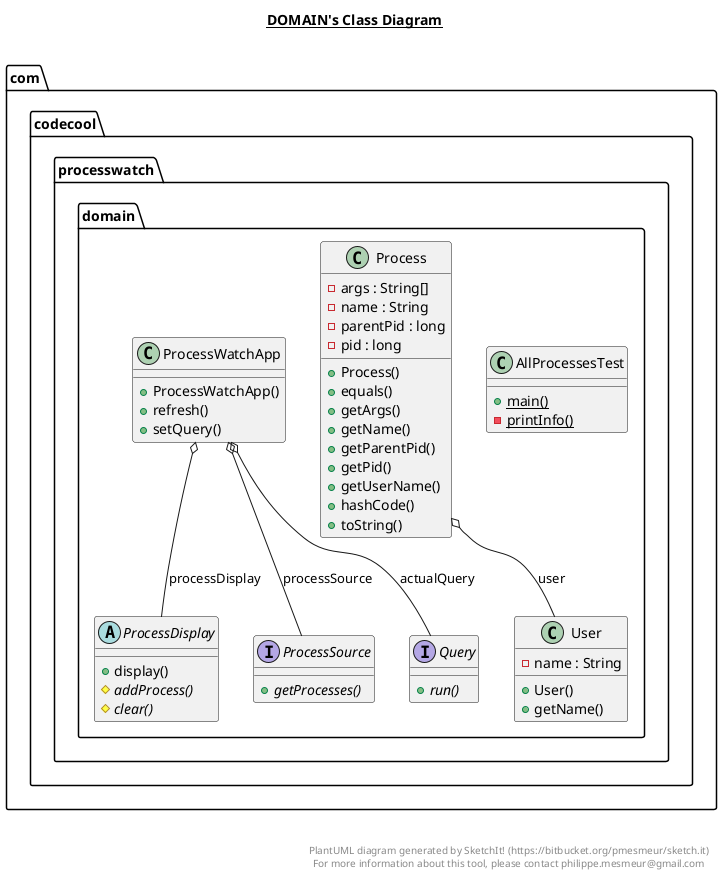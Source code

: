 @startuml

title __DOMAIN's Class Diagram__\n

  namespace com.codecool.processwatch.domain {
    class com.codecool.processwatch.domain.AllProcessesTest {
        {static} + main()
        {static} - printInfo()
    }
  }
  

  namespace com.codecool.processwatch.domain {
    class com.codecool.processwatch.domain.Process {
        - args : String[]
        - name : String
        - parentPid : long
        - pid : long
        + Process()
        + equals()
        + getArgs()
        + getName()
        + getParentPid()
        + getPid()
        + getUserName()
        + hashCode()
        + toString()
    }
  }
  

  namespace com.codecool.processwatch.domain {
    abstract class com.codecool.processwatch.domain.ProcessDisplay {
        + display()
        {abstract} # addProcess()
        {abstract} # clear()
    }
  }
  

  namespace com.codecool.processwatch.domain {
    interface com.codecool.processwatch.domain.ProcessSource {
        {abstract} + getProcesses()
    }
  }
  

  namespace com.codecool.processwatch.domain {
    class com.codecool.processwatch.domain.ProcessWatchApp {
        + ProcessWatchApp()
        + refresh()
        + setQuery()
    }
  }
  

  namespace com.codecool.processwatch.domain {
    interface com.codecool.processwatch.domain.Query {
        {abstract} + run()
    }
  }
  

  namespace com.codecool.processwatch.domain {
    class com.codecool.processwatch.domain.User {
        - name : String
        + User()
        + getName()
    }
  }
  

  com.codecool.processwatch.domain.Process o-- com.codecool.processwatch.domain.User : user
  com.codecool.processwatch.domain.ProcessWatchApp o-- com.codecool.processwatch.domain.Query : actualQuery
  com.codecool.processwatch.domain.ProcessWatchApp o-- com.codecool.processwatch.domain.ProcessDisplay : processDisplay
  com.codecool.processwatch.domain.ProcessWatchApp o-- com.codecool.processwatch.domain.ProcessSource : processSource


right footer


PlantUML diagram generated by SketchIt! (https://bitbucket.org/pmesmeur/sketch.it)
For more information about this tool, please contact philippe.mesmeur@gmail.com
endfooter

@enduml
